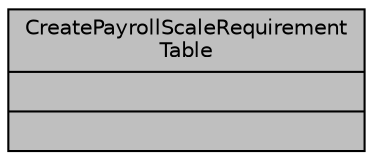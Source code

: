 digraph "CreatePayrollScaleRequirementTable"
{
 // LATEX_PDF_SIZE
  bgcolor="transparent";
  edge [fontname="Helvetica",fontsize="10",labelfontname="Helvetica",labelfontsize="10"];
  node [fontname="Helvetica",fontsize="10",shape=record];
  Node1 [label="{CreatePayrollScaleRequirement\lTable\n||}",height=0.2,width=0.4,color="black", fillcolor="grey75", style="filled", fontcolor="black",tooltip="Crear tabla de los requisitos de una escala de nómina."];
}
